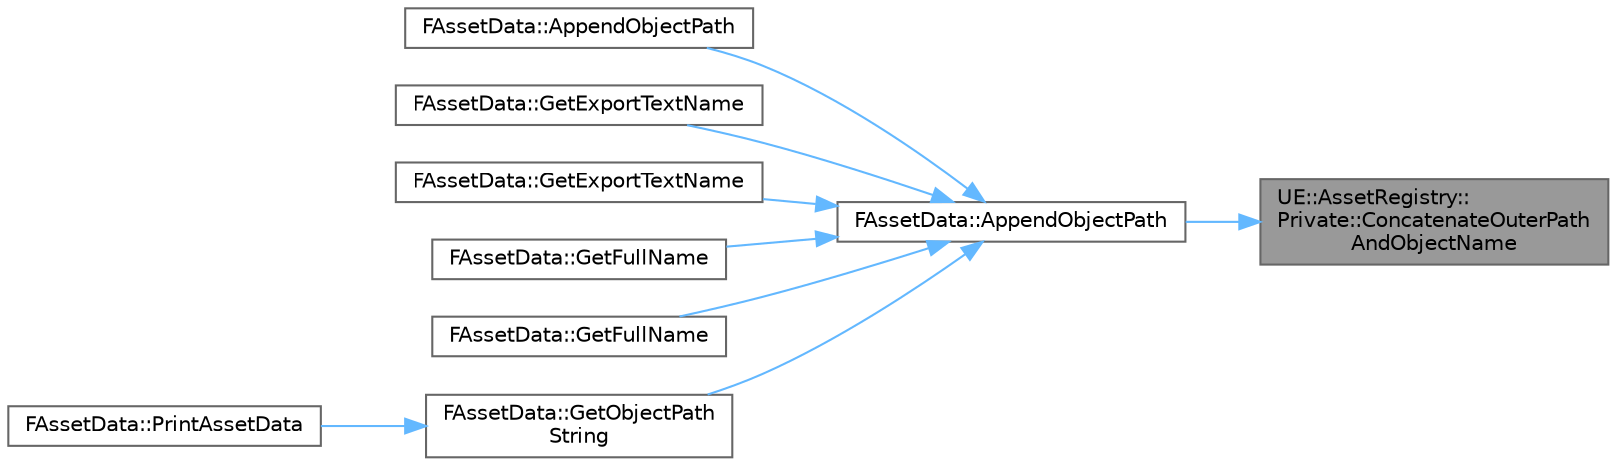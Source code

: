 digraph "UE::AssetRegistry::Private::ConcatenateOuterPathAndObjectName"
{
 // INTERACTIVE_SVG=YES
 // LATEX_PDF_SIZE
  bgcolor="transparent";
  edge [fontname=Helvetica,fontsize=10,labelfontname=Helvetica,labelfontsize=10];
  node [fontname=Helvetica,fontsize=10,shape=box,height=0.2,width=0.4];
  rankdir="RL";
  Node1 [id="Node000001",label="UE::AssetRegistry::\lPrivate::ConcatenateOuterPath\lAndObjectName",height=0.2,width=0.4,color="gray40", fillcolor="grey60", style="filled", fontcolor="black",tooltip="Concatenates an existing object path with an inner object with the correct separator ('."];
  Node1 -> Node2 [id="edge1_Node000001_Node000002",dir="back",color="steelblue1",style="solid",tooltip=" "];
  Node2 [id="Node000002",label="FAssetData::AppendObjectPath",height=0.2,width=0.4,color="grey40", fillcolor="white", style="filled",URL="$dd/dc3/structFAssetData.html#aad04fde4300f2d656bb52bcd2930333a",tooltip="Append the object path to the given string builder."];
  Node2 -> Node3 [id="edge2_Node000002_Node000003",dir="back",color="steelblue1",style="solid",tooltip=" "];
  Node3 [id="Node000003",label="FAssetData::AppendObjectPath",height=0.2,width=0.4,color="grey40", fillcolor="white", style="filled",URL="$dd/dc3/structFAssetData.html#a69cf0c54d5d04fe6dd0408170f592e39",tooltip="Append the object path to the given string."];
  Node2 -> Node4 [id="edge3_Node000002_Node000004",dir="back",color="steelblue1",style="solid",tooltip=" "];
  Node4 [id="Node000004",label="FAssetData::GetExportTextName",height=0.2,width=0.4,color="grey40", fillcolor="white", style="filled",URL="$dd/dc3/structFAssetData.html#aa76bd9b74984e448feb7a459a614488b",tooltip="Populates OutExportTextName with the name for the asset in the form: Class'FullPath'."];
  Node2 -> Node5 [id="edge4_Node000002_Node000005",dir="back",color="steelblue1",style="solid",tooltip=" "];
  Node5 [id="Node000005",label="FAssetData::GetExportTextName",height=0.2,width=0.4,color="grey40", fillcolor="white", style="filled",URL="$dd/dc3/structFAssetData.html#ab81bd9f4cc1c69c07fb751e63371b27c",tooltip="Populates OutExportTextNameBuilder with the name for the asset in the form: Class'FullPath'."];
  Node2 -> Node6 [id="edge5_Node000002_Node000006",dir="back",color="steelblue1",style="solid",tooltip=" "];
  Node6 [id="Node000006",label="FAssetData::GetFullName",height=0.2,width=0.4,color="grey40", fillcolor="white", style="filled",URL="$dd/dc3/structFAssetData.html#a286d18aaac271fb62bd3eba0c7d61413",tooltip="Populates OutFullName with the full name for the asset in the form: Class FullPath."];
  Node2 -> Node7 [id="edge6_Node000002_Node000007",dir="back",color="steelblue1",style="solid",tooltip=" "];
  Node7 [id="Node000007",label="FAssetData::GetFullName",height=0.2,width=0.4,color="grey40", fillcolor="white", style="filled",URL="$dd/dc3/structFAssetData.html#ade39119dc89d561f368b2a9c223e12a8",tooltip="Populates OutFullNameBuilder with the full name for the asset in the form: Class ObjectPath."];
  Node2 -> Node8 [id="edge7_Node000002_Node000008",dir="back",color="steelblue1",style="solid",tooltip=" "];
  Node8 [id="Node000008",label="FAssetData::GetObjectPath\lString",height=0.2,width=0.4,color="grey40", fillcolor="white", style="filled",URL="$dd/dc3/structFAssetData.html#ac398245603bc4dc7473c0d204440e4d6",tooltip="Return the object path as a string."];
  Node8 -> Node9 [id="edge8_Node000008_Node000009",dir="back",color="steelblue1",style="solid",tooltip=" "];
  Node9 [id="Node000009",label="FAssetData::PrintAssetData",height=0.2,width=0.4,color="grey40", fillcolor="white", style="filled",URL="$dd/dc3/structFAssetData.html#a9cb683ddbcaef20b4b2efbf0b3cdf2b6",tooltip="Prints the details of the asset to the log."];
}
